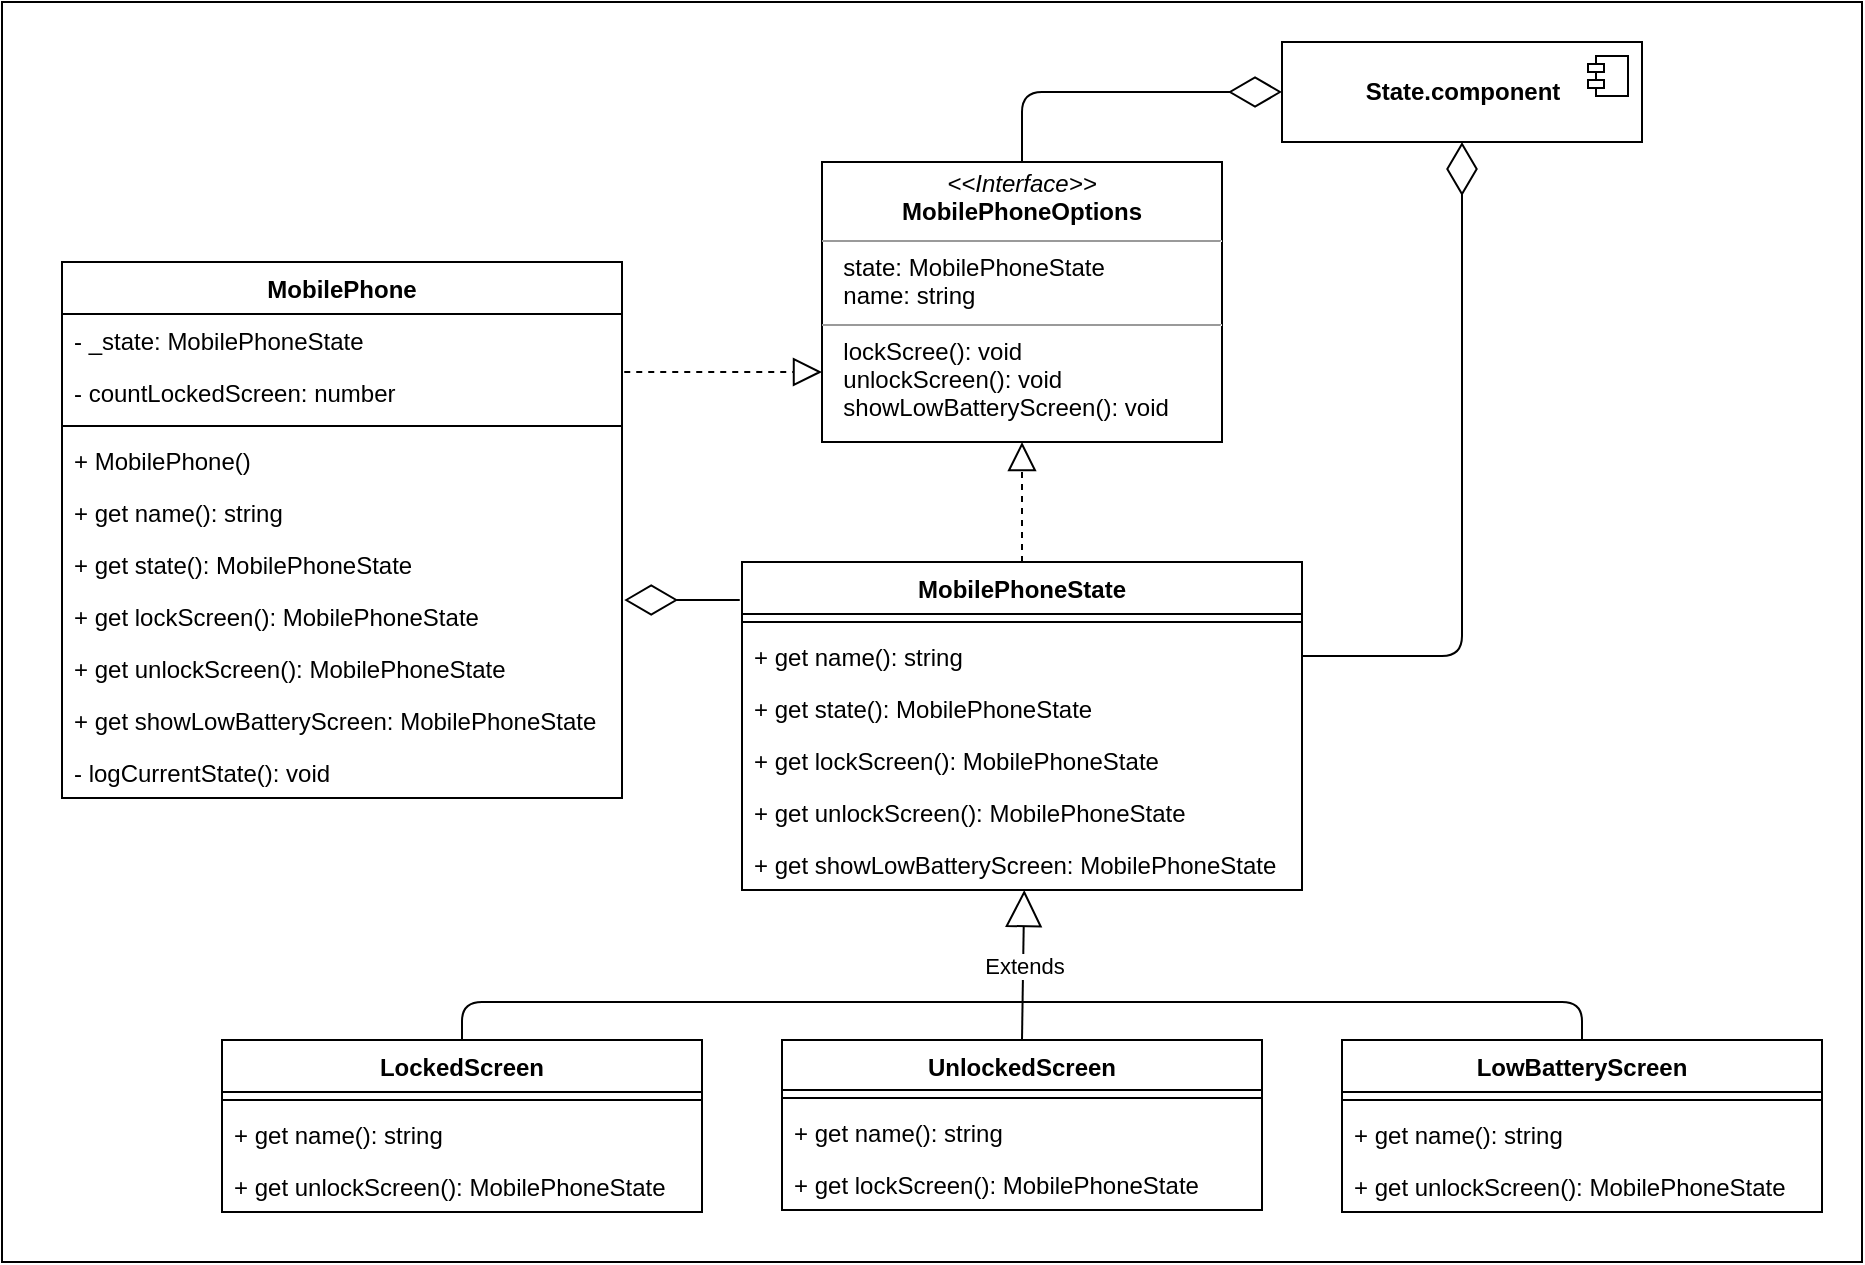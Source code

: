 <mxfile version="13.11.0" type="device"><diagram id="Y7vl1TVewm8Gbv5v5CfV" name="Page-1"><mxGraphModel dx="2619" dy="628" grid="1" gridSize="10" guides="1" tooltips="1" connect="1" arrows="1" fold="1" page="1" pageScale="1" pageWidth="827" pageHeight="1169" math="0" shadow="0"><root><mxCell id="0"/><mxCell id="1" parent="0"/><mxCell id="ZxG6eisIKhJd9Dif_ISG-51" value="" style="rounded=0;whiteSpace=wrap;html=1;" vertex="1" parent="1"><mxGeometry x="-150" y="90" width="930" height="630" as="geometry"/></mxCell><mxCell id="ZxG6eisIKhJd9Dif_ISG-1" value="&lt;p style=&quot;margin: 0px ; margin-top: 4px ; text-align: center&quot;&gt;&lt;i&gt;&amp;lt;&amp;lt;Interface&amp;gt;&amp;gt;&lt;/i&gt;&lt;br&gt;&lt;b&gt;MobilePhoneOptions&lt;/b&gt;&lt;/p&gt;&lt;hr size=&quot;1&quot;&gt;&lt;p style=&quot;margin: 0px ; margin-left: 4px&quot;&gt;&amp;nbsp; state: MobilePhoneState&lt;br&gt;&amp;nbsp; name: string&lt;/p&gt;&lt;hr size=&quot;1&quot;&gt;&lt;p style=&quot;margin: 0px ; margin-left: 4px&quot;&gt;&amp;nbsp; lockScree(): void&lt;/p&gt;&lt;p style=&quot;margin: 0px ; margin-left: 4px&quot;&gt;&amp;nbsp; unlockScreen(): void&lt;/p&gt;&lt;p style=&quot;margin: 0px ; margin-left: 4px&quot;&gt;&amp;nbsp; showLowBatteryScreen(): void&lt;/p&gt;" style="verticalAlign=top;align=left;overflow=fill;fontSize=12;fontFamily=Helvetica;html=1;" vertex="1" parent="1"><mxGeometry x="260" y="170" width="200" height="140" as="geometry"/></mxCell><mxCell id="ZxG6eisIKhJd9Dif_ISG-2" value="MobilePhoneState" style="swimlane;fontStyle=1;align=center;verticalAlign=top;childLayout=stackLayout;horizontal=1;startSize=26;horizontalStack=0;resizeParent=1;resizeParentMax=0;resizeLast=0;collapsible=1;marginBottom=0;" vertex="1" parent="1"><mxGeometry x="220" y="370" width="280" height="164" as="geometry"/></mxCell><mxCell id="ZxG6eisIKhJd9Dif_ISG-4" value="" style="line;strokeWidth=1;fillColor=none;align=left;verticalAlign=middle;spacingTop=-1;spacingLeft=3;spacingRight=3;rotatable=0;labelPosition=right;points=[];portConstraint=eastwest;" vertex="1" parent="ZxG6eisIKhJd9Dif_ISG-2"><mxGeometry y="26" width="280" height="8" as="geometry"/></mxCell><mxCell id="ZxG6eisIKhJd9Dif_ISG-5" value="+ get name(): string" style="text;strokeColor=none;fillColor=none;align=left;verticalAlign=top;spacingLeft=4;spacingRight=4;overflow=hidden;rotatable=0;points=[[0,0.5],[1,0.5]];portConstraint=eastwest;" vertex="1" parent="ZxG6eisIKhJd9Dif_ISG-2"><mxGeometry y="34" width="280" height="26" as="geometry"/></mxCell><mxCell id="ZxG6eisIKhJd9Dif_ISG-6" value="+ get state(): MobilePhoneState" style="text;strokeColor=none;fillColor=none;align=left;verticalAlign=top;spacingLeft=4;spacingRight=4;overflow=hidden;rotatable=0;points=[[0,0.5],[1,0.5]];portConstraint=eastwest;" vertex="1" parent="ZxG6eisIKhJd9Dif_ISG-2"><mxGeometry y="60" width="280" height="26" as="geometry"/></mxCell><mxCell id="ZxG6eisIKhJd9Dif_ISG-7" value="+ get lockScreen(): MobilePhoneState" style="text;strokeColor=none;fillColor=none;align=left;verticalAlign=top;spacingLeft=4;spacingRight=4;overflow=hidden;rotatable=0;points=[[0,0.5],[1,0.5]];portConstraint=eastwest;" vertex="1" parent="ZxG6eisIKhJd9Dif_ISG-2"><mxGeometry y="86" width="280" height="26" as="geometry"/></mxCell><mxCell id="ZxG6eisIKhJd9Dif_ISG-10" value="+ get unlockScreen(): MobilePhoneState" style="text;strokeColor=none;fillColor=none;align=left;verticalAlign=top;spacingLeft=4;spacingRight=4;overflow=hidden;rotatable=0;points=[[0,0.5],[1,0.5]];portConstraint=eastwest;" vertex="1" parent="ZxG6eisIKhJd9Dif_ISG-2"><mxGeometry y="112" width="280" height="26" as="geometry"/></mxCell><mxCell id="ZxG6eisIKhJd9Dif_ISG-8" value="+ get showLowBatteryScreen: MobilePhoneState" style="text;strokeColor=none;fillColor=none;align=left;verticalAlign=top;spacingLeft=4;spacingRight=4;overflow=hidden;rotatable=0;points=[[0,0.5],[1,0.5]];portConstraint=eastwest;" vertex="1" parent="ZxG6eisIKhJd9Dif_ISG-2"><mxGeometry y="138" width="280" height="26" as="geometry"/></mxCell><mxCell id="ZxG6eisIKhJd9Dif_ISG-11" value="LockedScreen" style="swimlane;fontStyle=1;align=center;verticalAlign=top;childLayout=stackLayout;horizontal=1;startSize=26;horizontalStack=0;resizeParent=1;resizeParentMax=0;resizeLast=0;collapsible=1;marginBottom=0;" vertex="1" parent="1"><mxGeometry x="-40" y="609" width="240" height="86" as="geometry"/></mxCell><mxCell id="ZxG6eisIKhJd9Dif_ISG-12" value="" style="line;strokeWidth=1;fillColor=none;align=left;verticalAlign=middle;spacingTop=-1;spacingLeft=3;spacingRight=3;rotatable=0;labelPosition=right;points=[];portConstraint=eastwest;" vertex="1" parent="ZxG6eisIKhJd9Dif_ISG-11"><mxGeometry y="26" width="240" height="8" as="geometry"/></mxCell><mxCell id="ZxG6eisIKhJd9Dif_ISG-13" value="+ get name(): string" style="text;strokeColor=none;fillColor=none;align=left;verticalAlign=top;spacingLeft=4;spacingRight=4;overflow=hidden;rotatable=0;points=[[0,0.5],[1,0.5]];portConstraint=eastwest;" vertex="1" parent="ZxG6eisIKhJd9Dif_ISG-11"><mxGeometry y="34" width="240" height="26" as="geometry"/></mxCell><mxCell id="ZxG6eisIKhJd9Dif_ISG-16" value="+ get unlockScreen(): MobilePhoneState" style="text;strokeColor=none;fillColor=none;align=left;verticalAlign=top;spacingLeft=4;spacingRight=4;overflow=hidden;rotatable=0;points=[[0,0.5],[1,0.5]];portConstraint=eastwest;" vertex="1" parent="ZxG6eisIKhJd9Dif_ISG-11"><mxGeometry y="60" width="240" height="26" as="geometry"/></mxCell><mxCell id="ZxG6eisIKhJd9Dif_ISG-18" value="UnlockedScreen" style="swimlane;fontStyle=1;align=center;verticalAlign=top;childLayout=stackLayout;horizontal=1;startSize=25;horizontalStack=0;resizeParent=1;resizeParentMax=0;resizeLast=0;collapsible=1;marginBottom=0;" vertex="1" parent="1"><mxGeometry x="240" y="609" width="240" height="85" as="geometry"/></mxCell><mxCell id="ZxG6eisIKhJd9Dif_ISG-19" value="" style="line;strokeWidth=1;fillColor=none;align=left;verticalAlign=middle;spacingTop=-1;spacingLeft=3;spacingRight=3;rotatable=0;labelPosition=right;points=[];portConstraint=eastwest;" vertex="1" parent="ZxG6eisIKhJd9Dif_ISG-18"><mxGeometry y="25" width="240" height="8" as="geometry"/></mxCell><mxCell id="ZxG6eisIKhJd9Dif_ISG-20" value="+ get name(): string" style="text;strokeColor=none;fillColor=none;align=left;verticalAlign=top;spacingLeft=4;spacingRight=4;overflow=hidden;rotatable=0;points=[[0,0.5],[1,0.5]];portConstraint=eastwest;" vertex="1" parent="ZxG6eisIKhJd9Dif_ISG-18"><mxGeometry y="33" width="240" height="26" as="geometry"/></mxCell><mxCell id="ZxG6eisIKhJd9Dif_ISG-21" value="+ get lockScreen(): MobilePhoneState" style="text;strokeColor=none;fillColor=none;align=left;verticalAlign=top;spacingLeft=4;spacingRight=4;overflow=hidden;rotatable=0;points=[[0,0.5],[1,0.5]];portConstraint=eastwest;" vertex="1" parent="ZxG6eisIKhJd9Dif_ISG-18"><mxGeometry y="59" width="240" height="26" as="geometry"/></mxCell><mxCell id="ZxG6eisIKhJd9Dif_ISG-22" value="LowBatteryScreen" style="swimlane;fontStyle=1;align=center;verticalAlign=top;childLayout=stackLayout;horizontal=1;startSize=26;horizontalStack=0;resizeParent=1;resizeParentMax=0;resizeLast=0;collapsible=1;marginBottom=0;" vertex="1" parent="1"><mxGeometry x="520" y="609" width="240" height="86" as="geometry"/></mxCell><mxCell id="ZxG6eisIKhJd9Dif_ISG-23" value="" style="line;strokeWidth=1;fillColor=none;align=left;verticalAlign=middle;spacingTop=-1;spacingLeft=3;spacingRight=3;rotatable=0;labelPosition=right;points=[];portConstraint=eastwest;" vertex="1" parent="ZxG6eisIKhJd9Dif_ISG-22"><mxGeometry y="26" width="240" height="8" as="geometry"/></mxCell><mxCell id="ZxG6eisIKhJd9Dif_ISG-24" value="+ get name(): string" style="text;strokeColor=none;fillColor=none;align=left;verticalAlign=top;spacingLeft=4;spacingRight=4;overflow=hidden;rotatable=0;points=[[0,0.5],[1,0.5]];portConstraint=eastwest;" vertex="1" parent="ZxG6eisIKhJd9Dif_ISG-22"><mxGeometry y="34" width="240" height="26" as="geometry"/></mxCell><mxCell id="ZxG6eisIKhJd9Dif_ISG-25" value="+ get unlockScreen(): MobilePhoneState" style="text;strokeColor=none;fillColor=none;align=left;verticalAlign=top;spacingLeft=4;spacingRight=4;overflow=hidden;rotatable=0;points=[[0,0.5],[1,0.5]];portConstraint=eastwest;" vertex="1" parent="ZxG6eisIKhJd9Dif_ISG-22"><mxGeometry y="60" width="240" height="26" as="geometry"/></mxCell><mxCell id="ZxG6eisIKhJd9Dif_ISG-27" value="" style="endArrow=block;dashed=1;endFill=0;endSize=12;html=1;entryX=0.5;entryY=1;entryDx=0;entryDy=0;exitX=0.5;exitY=0;exitDx=0;exitDy=0;" edge="1" parent="1" source="ZxG6eisIKhJd9Dif_ISG-2" target="ZxG6eisIKhJd9Dif_ISG-1"><mxGeometry width="160" relative="1" as="geometry"><mxPoint x="-260" y="500" as="sourcePoint"/><mxPoint x="-100" y="500" as="targetPoint"/></mxGeometry></mxCell><mxCell id="ZxG6eisIKhJd9Dif_ISG-28" value="Extends" style="endArrow=block;endSize=16;endFill=0;html=1;entryX=0.504;entryY=1;entryDx=0;entryDy=0;entryPerimeter=0;exitX=0.5;exitY=0;exitDx=0;exitDy=0;" edge="1" parent="1" source="ZxG6eisIKhJd9Dif_ISG-18" target="ZxG6eisIKhJd9Dif_ISG-8"><mxGeometry width="160" relative="1" as="geometry"><mxPoint x="-160" y="530" as="sourcePoint"/><mxPoint y="530" as="targetPoint"/></mxGeometry></mxCell><mxCell id="ZxG6eisIKhJd9Dif_ISG-29" value="" style="endArrow=none;html=1;exitX=0.5;exitY=0;exitDx=0;exitDy=0;entryX=0.5;entryY=0;entryDx=0;entryDy=0;" edge="1" parent="1" source="ZxG6eisIKhJd9Dif_ISG-11" target="ZxG6eisIKhJd9Dif_ISG-22"><mxGeometry width="50" height="50" relative="1" as="geometry"><mxPoint x="90" y="560" as="sourcePoint"/><mxPoint x="670" y="590" as="targetPoint"/><Array as="points"><mxPoint x="80" y="590"/><mxPoint x="640" y="590"/></Array></mxGeometry></mxCell><mxCell id="ZxG6eisIKhJd9Dif_ISG-36" value="MobilePhone" style="swimlane;fontStyle=1;align=center;verticalAlign=top;childLayout=stackLayout;horizontal=1;startSize=26;horizontalStack=0;resizeParent=1;resizeParentMax=0;resizeLast=0;collapsible=1;marginBottom=0;" vertex="1" parent="1"><mxGeometry x="-120" y="220" width="280" height="268" as="geometry"/></mxCell><mxCell id="ZxG6eisIKhJd9Dif_ISG-43" value="- _state: MobilePhoneState" style="text;strokeColor=none;fillColor=none;align=left;verticalAlign=top;spacingLeft=4;spacingRight=4;overflow=hidden;rotatable=0;points=[[0,0.5],[1,0.5]];portConstraint=eastwest;" vertex="1" parent="ZxG6eisIKhJd9Dif_ISG-36"><mxGeometry y="26" width="280" height="26" as="geometry"/></mxCell><mxCell id="ZxG6eisIKhJd9Dif_ISG-44" value="- countLockedScreen: number" style="text;strokeColor=none;fillColor=none;align=left;verticalAlign=top;spacingLeft=4;spacingRight=4;overflow=hidden;rotatable=0;points=[[0,0.5],[1,0.5]];portConstraint=eastwest;" vertex="1" parent="ZxG6eisIKhJd9Dif_ISG-36"><mxGeometry y="52" width="280" height="26" as="geometry"/></mxCell><mxCell id="ZxG6eisIKhJd9Dif_ISG-37" value="" style="line;strokeWidth=1;fillColor=none;align=left;verticalAlign=middle;spacingTop=-1;spacingLeft=3;spacingRight=3;rotatable=0;labelPosition=right;points=[];portConstraint=eastwest;" vertex="1" parent="ZxG6eisIKhJd9Dif_ISG-36"><mxGeometry y="78" width="280" height="8" as="geometry"/></mxCell><mxCell id="ZxG6eisIKhJd9Dif_ISG-33" value="+ MobilePhone()" style="text;strokeColor=none;fillColor=none;align=left;verticalAlign=top;spacingLeft=4;spacingRight=4;overflow=hidden;rotatable=0;points=[[0,0.5],[1,0.5]];portConstraint=eastwest;" vertex="1" parent="ZxG6eisIKhJd9Dif_ISG-36"><mxGeometry y="86" width="280" height="26" as="geometry"/></mxCell><mxCell id="ZxG6eisIKhJd9Dif_ISG-38" value="+ get name(): string" style="text;strokeColor=none;fillColor=none;align=left;verticalAlign=top;spacingLeft=4;spacingRight=4;overflow=hidden;rotatable=0;points=[[0,0.5],[1,0.5]];portConstraint=eastwest;" vertex="1" parent="ZxG6eisIKhJd9Dif_ISG-36"><mxGeometry y="112" width="280" height="26" as="geometry"/></mxCell><mxCell id="ZxG6eisIKhJd9Dif_ISG-39" value="+ get state(): MobilePhoneState" style="text;strokeColor=none;fillColor=none;align=left;verticalAlign=top;spacingLeft=4;spacingRight=4;overflow=hidden;rotatable=0;points=[[0,0.5],[1,0.5]];portConstraint=eastwest;" vertex="1" parent="ZxG6eisIKhJd9Dif_ISG-36"><mxGeometry y="138" width="280" height="26" as="geometry"/></mxCell><mxCell id="ZxG6eisIKhJd9Dif_ISG-40" value="+ get lockScreen(): MobilePhoneState" style="text;strokeColor=none;fillColor=none;align=left;verticalAlign=top;spacingLeft=4;spacingRight=4;overflow=hidden;rotatable=0;points=[[0,0.5],[1,0.5]];portConstraint=eastwest;" vertex="1" parent="ZxG6eisIKhJd9Dif_ISG-36"><mxGeometry y="164" width="280" height="26" as="geometry"/></mxCell><mxCell id="ZxG6eisIKhJd9Dif_ISG-41" value="+ get unlockScreen(): MobilePhoneState" style="text;strokeColor=none;fillColor=none;align=left;verticalAlign=top;spacingLeft=4;spacingRight=4;overflow=hidden;rotatable=0;points=[[0,0.5],[1,0.5]];portConstraint=eastwest;" vertex="1" parent="ZxG6eisIKhJd9Dif_ISG-36"><mxGeometry y="190" width="280" height="26" as="geometry"/></mxCell><mxCell id="ZxG6eisIKhJd9Dif_ISG-42" value="+ get showLowBatteryScreen: MobilePhoneState" style="text;strokeColor=none;fillColor=none;align=left;verticalAlign=top;spacingLeft=4;spacingRight=4;overflow=hidden;rotatable=0;points=[[0,0.5],[1,0.5]];portConstraint=eastwest;" vertex="1" parent="ZxG6eisIKhJd9Dif_ISG-36"><mxGeometry y="216" width="280" height="26" as="geometry"/></mxCell><mxCell id="ZxG6eisIKhJd9Dif_ISG-35" value="- logCurrentState(): void" style="text;strokeColor=none;fillColor=none;align=left;verticalAlign=top;spacingLeft=4;spacingRight=4;overflow=hidden;rotatable=0;points=[[0,0.5],[1,0.5]];portConstraint=eastwest;" vertex="1" parent="ZxG6eisIKhJd9Dif_ISG-36"><mxGeometry y="242" width="280" height="26" as="geometry"/></mxCell><mxCell id="ZxG6eisIKhJd9Dif_ISG-45" value="" style="endArrow=block;dashed=1;endFill=0;endSize=12;html=1;entryX=0;entryY=0.75;entryDx=0;entryDy=0;exitX=1.004;exitY=0.115;exitDx=0;exitDy=0;exitPerimeter=0;" edge="1" parent="1" source="ZxG6eisIKhJd9Dif_ISG-44" target="ZxG6eisIKhJd9Dif_ISG-1"><mxGeometry width="160" relative="1" as="geometry"><mxPoint x="-90" y="90" as="sourcePoint"/><mxPoint x="70" y="90" as="targetPoint"/></mxGeometry></mxCell><mxCell id="ZxG6eisIKhJd9Dif_ISG-46" value="" style="endArrow=diamondThin;endFill=0;endSize=24;html=1;entryX=1.004;entryY=0.192;entryDx=0;entryDy=0;entryPerimeter=0;exitX=-0.004;exitY=0.116;exitDx=0;exitDy=0;exitPerimeter=0;" edge="1" parent="1" source="ZxG6eisIKhJd9Dif_ISG-2" target="ZxG6eisIKhJd9Dif_ISG-40"><mxGeometry width="160" relative="1" as="geometry"><mxPoint x="-240" y="550" as="sourcePoint"/><mxPoint x="-80" y="550" as="targetPoint"/></mxGeometry></mxCell><mxCell id="ZxG6eisIKhJd9Dif_ISG-47" value="State.component" style="html=1;dropTarget=0;fontStyle=1" vertex="1" parent="1"><mxGeometry x="490" y="110" width="180" height="50" as="geometry"/></mxCell><mxCell id="ZxG6eisIKhJd9Dif_ISG-48" value="" style="shape=module;jettyWidth=8;jettyHeight=4;" vertex="1" parent="ZxG6eisIKhJd9Dif_ISG-47"><mxGeometry x="1" width="20" height="20" relative="1" as="geometry"><mxPoint x="-27" y="7" as="offset"/></mxGeometry></mxCell><mxCell id="ZxG6eisIKhJd9Dif_ISG-49" value="" style="endArrow=diamondThin;endFill=0;endSize=24;html=1;entryX=0;entryY=0.5;entryDx=0;entryDy=0;exitX=0.5;exitY=0;exitDx=0;exitDy=0;" edge="1" parent="1" source="ZxG6eisIKhJd9Dif_ISG-1" target="ZxG6eisIKhJd9Dif_ISG-47"><mxGeometry width="160" relative="1" as="geometry"><mxPoint x="20" y="130" as="sourcePoint"/><mxPoint x="180" y="130" as="targetPoint"/><Array as="points"><mxPoint x="360" y="135"/></Array></mxGeometry></mxCell><mxCell id="ZxG6eisIKhJd9Dif_ISG-50" value="" style="endArrow=diamondThin;endFill=0;endSize=24;html=1;entryX=0.5;entryY=1;entryDx=0;entryDy=0;exitX=1;exitY=0.5;exitDx=0;exitDy=0;" edge="1" parent="1" source="ZxG6eisIKhJd9Dif_ISG-5" target="ZxG6eisIKhJd9Dif_ISG-47"><mxGeometry width="160" relative="1" as="geometry"><mxPoint x="670" y="370" as="sourcePoint"/><mxPoint x="830" y="370" as="targetPoint"/><Array as="points"><mxPoint x="580" y="417"/></Array></mxGeometry></mxCell></root></mxGraphModel></diagram></mxfile>